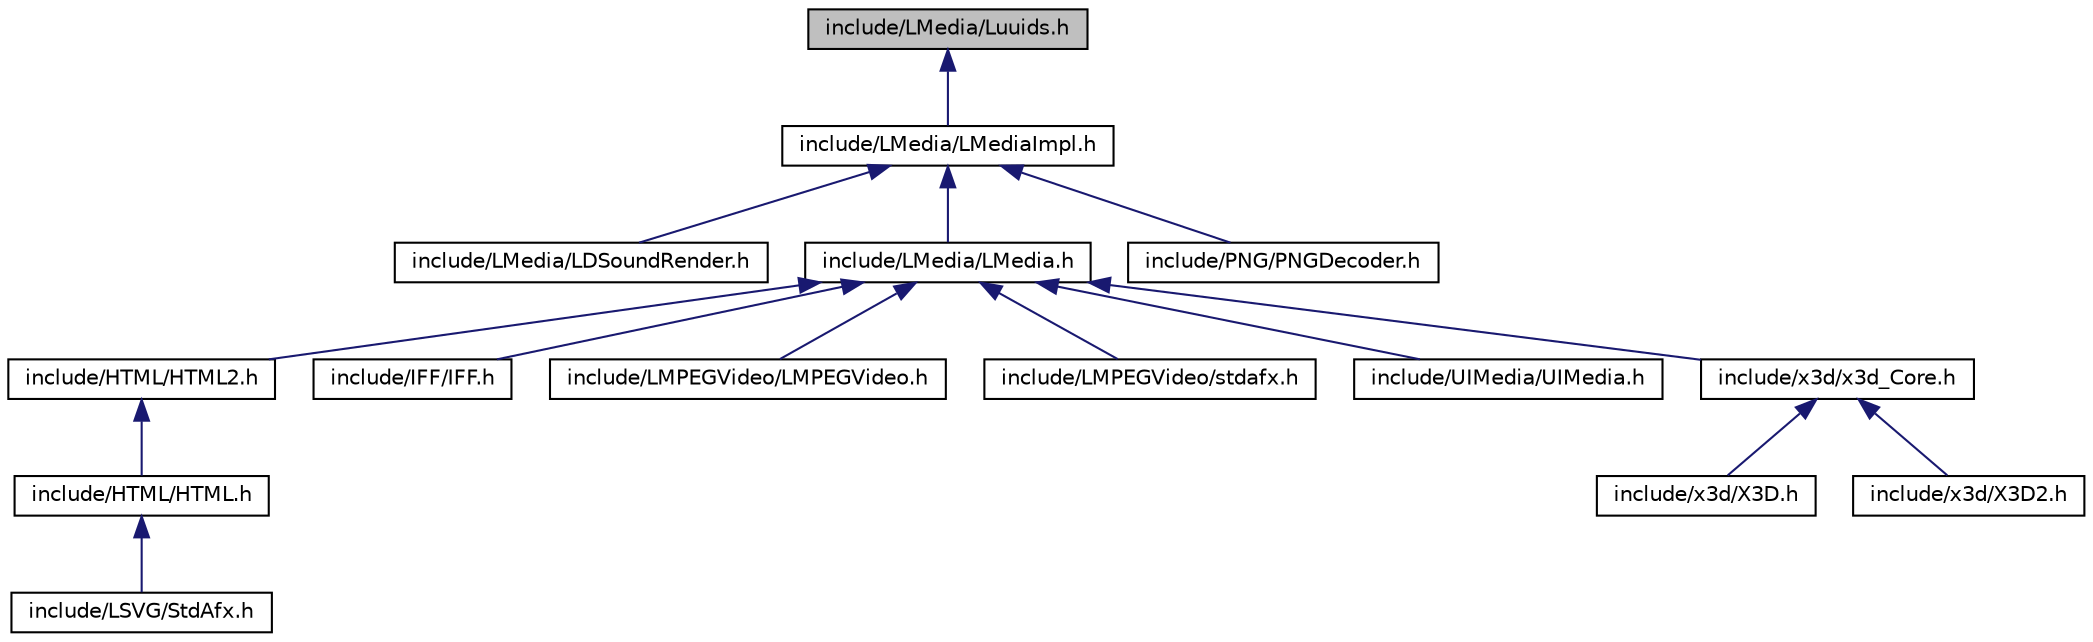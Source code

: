 digraph G
{
  edge [fontname="Helvetica",fontsize="10",labelfontname="Helvetica",labelfontsize="10"];
  node [fontname="Helvetica",fontsize="10",shape=record];
  Node1 [label="include/LMedia/Luuids.h",height=0.2,width=0.4,color="black", fillcolor="grey75", style="filled" fontcolor="black"];
  Node1 -> Node2 [dir="back",color="midnightblue",fontsize="10",style="solid",fontname="Helvetica"];
  Node2 [label="include/LMedia/LMediaImpl.h",height=0.2,width=0.4,color="black", fillcolor="white", style="filled",URL="$_l_media_impl_8h.html"];
  Node2 -> Node3 [dir="back",color="midnightblue",fontsize="10",style="solid",fontname="Helvetica"];
  Node3 [label="include/LMedia/LDSoundRender.h",height=0.2,width=0.4,color="black", fillcolor="white", style="filled",URL="$_l_d_sound_render_8h.html"];
  Node2 -> Node4 [dir="back",color="midnightblue",fontsize="10",style="solid",fontname="Helvetica"];
  Node4 [label="include/LMedia/LMedia.h",height=0.2,width=0.4,color="black", fillcolor="white", style="filled",URL="$_l_media_8h.html"];
  Node4 -> Node5 [dir="back",color="midnightblue",fontsize="10",style="solid",fontname="Helvetica"];
  Node5 [label="include/HTML/HTML2.h",height=0.2,width=0.4,color="black", fillcolor="white", style="filled",URL="$_h_t_m_l2_8h.html"];
  Node5 -> Node6 [dir="back",color="midnightblue",fontsize="10",style="solid",fontname="Helvetica"];
  Node6 [label="include/HTML/HTML.h",height=0.2,width=0.4,color="black", fillcolor="white", style="filled",URL="$_h_t_m_l_8h.html"];
  Node6 -> Node7 [dir="back",color="midnightblue",fontsize="10",style="solid",fontname="Helvetica"];
  Node7 [label="include/LSVG/StdAfx.h",height=0.2,width=0.4,color="black", fillcolor="white", style="filled",URL="$_l_s_v_g_2stdafx_8h.html"];
  Node4 -> Node8 [dir="back",color="midnightblue",fontsize="10",style="solid",fontname="Helvetica"];
  Node8 [label="include/IFF/IFF.h",height=0.2,width=0.4,color="black", fillcolor="white", style="filled",URL="$_i_f_f_8h.html"];
  Node4 -> Node9 [dir="back",color="midnightblue",fontsize="10",style="solid",fontname="Helvetica"];
  Node9 [label="include/LMPEGVideo/LMPEGVideo.h",height=0.2,width=0.4,color="black", fillcolor="white", style="filled",URL="$_l_m_p_e_g_video_8h.html"];
  Node4 -> Node10 [dir="back",color="midnightblue",fontsize="10",style="solid",fontname="Helvetica"];
  Node10 [label="include/LMPEGVideo/stdafx.h",height=0.2,width=0.4,color="black", fillcolor="white", style="filled",URL="$_l_m_p_e_g_video_2stdafx_8h.html"];
  Node4 -> Node11 [dir="back",color="midnightblue",fontsize="10",style="solid",fontname="Helvetica"];
  Node11 [label="include/UIMedia/UIMedia.h",height=0.2,width=0.4,color="black", fillcolor="white", style="filled",URL="$_u_i_media_8h.html"];
  Node4 -> Node12 [dir="back",color="midnightblue",fontsize="10",style="solid",fontname="Helvetica"];
  Node12 [label="include/x3d/x3d_Core.h",height=0.2,width=0.4,color="black", fillcolor="white", style="filled",URL="$x3d___core_8h.html"];
  Node12 -> Node13 [dir="back",color="midnightblue",fontsize="10",style="solid",fontname="Helvetica"];
  Node13 [label="include/x3d/X3D.h",height=0.2,width=0.4,color="black", fillcolor="white", style="filled",URL="$_x3_d_8h.html"];
  Node12 -> Node14 [dir="back",color="midnightblue",fontsize="10",style="solid",fontname="Helvetica"];
  Node14 [label="include/x3d/X3D2.h",height=0.2,width=0.4,color="black", fillcolor="white", style="filled",URL="$_x3_d2_8h.html"];
  Node2 -> Node15 [dir="back",color="midnightblue",fontsize="10",style="solid",fontname="Helvetica"];
  Node15 [label="include/PNG/PNGDecoder.h",height=0.2,width=0.4,color="black", fillcolor="white", style="filled",URL="$_p_n_g_decoder_8h.html"];
}

